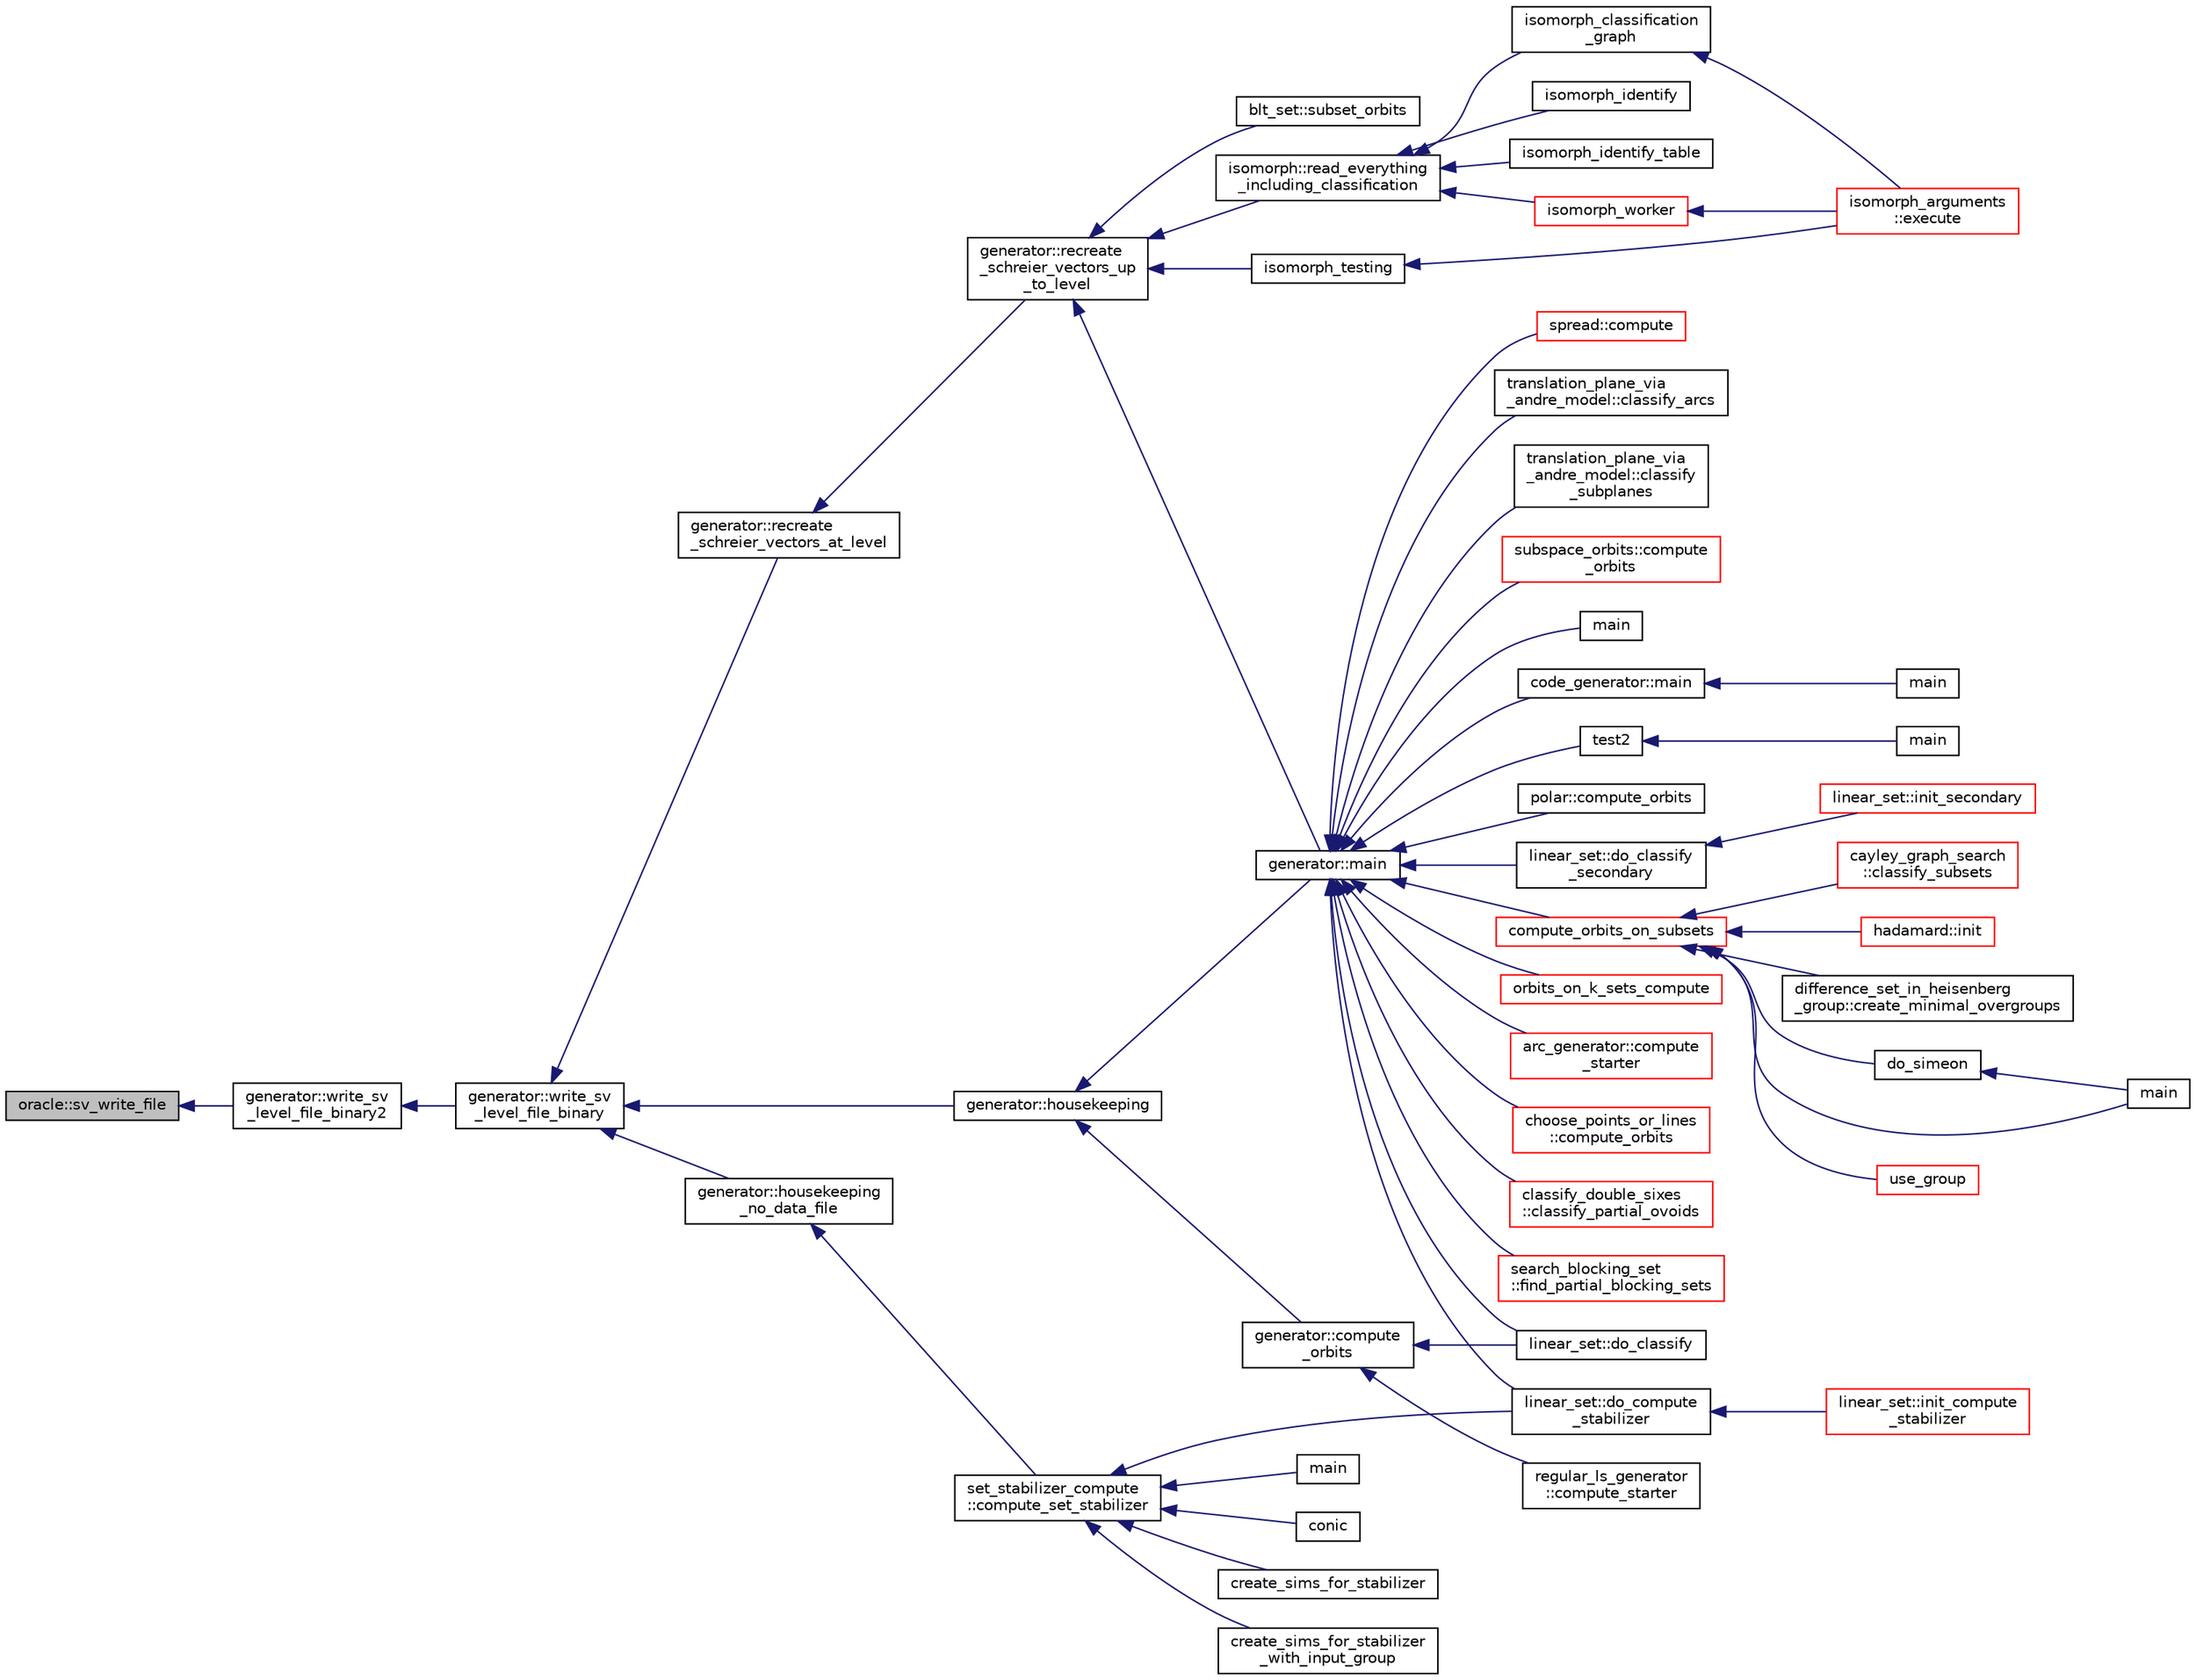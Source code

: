digraph "oracle::sv_write_file"
{
  edge [fontname="Helvetica",fontsize="10",labelfontname="Helvetica",labelfontsize="10"];
  node [fontname="Helvetica",fontsize="10",shape=record];
  rankdir="LR";
  Node9771 [label="oracle::sv_write_file",height=0.2,width=0.4,color="black", fillcolor="grey75", style="filled", fontcolor="black"];
  Node9771 -> Node9772 [dir="back",color="midnightblue",fontsize="10",style="solid",fontname="Helvetica"];
  Node9772 [label="generator::write_sv\l_level_file_binary2",height=0.2,width=0.4,color="black", fillcolor="white", style="filled",URL="$d7/d73/classgenerator.html#aee3610f6c181222f40c5ea0ad941ec2c"];
  Node9772 -> Node9773 [dir="back",color="midnightblue",fontsize="10",style="solid",fontname="Helvetica"];
  Node9773 [label="generator::write_sv\l_level_file_binary",height=0.2,width=0.4,color="black", fillcolor="white", style="filled",URL="$d7/d73/classgenerator.html#ae182254fd2172f14e69dabfd3c63ccdf"];
  Node9773 -> Node9774 [dir="back",color="midnightblue",fontsize="10",style="solid",fontname="Helvetica"];
  Node9774 [label="generator::recreate\l_schreier_vectors_at_level",height=0.2,width=0.4,color="black", fillcolor="white", style="filled",URL="$d7/d73/classgenerator.html#a7d190e196e7c9721c4135f40f01d922f"];
  Node9774 -> Node9775 [dir="back",color="midnightblue",fontsize="10",style="solid",fontname="Helvetica"];
  Node9775 [label="generator::recreate\l_schreier_vectors_up\l_to_level",height=0.2,width=0.4,color="black", fillcolor="white", style="filled",URL="$d7/d73/classgenerator.html#a2ca7599e91bb012d41153aec95f081f7"];
  Node9775 -> Node9776 [dir="back",color="midnightblue",fontsize="10",style="solid",fontname="Helvetica"];
  Node9776 [label="blt_set::subset_orbits",height=0.2,width=0.4,color="black", fillcolor="white", style="filled",URL="$d1/d3d/classblt__set.html#af8f79fc4346244acfa0e2c2d23c36993"];
  Node9775 -> Node9777 [dir="back",color="midnightblue",fontsize="10",style="solid",fontname="Helvetica"];
  Node9777 [label="generator::main",height=0.2,width=0.4,color="black", fillcolor="white", style="filled",URL="$d7/d73/classgenerator.html#a01abff8e9f231bf0d82e2e8e0061f242"];
  Node9777 -> Node9778 [dir="back",color="midnightblue",fontsize="10",style="solid",fontname="Helvetica"];
  Node9778 [label="main",height=0.2,width=0.4,color="black", fillcolor="white", style="filled",URL="$d2/d11/codes_8h.html#a217dbf8b442f20279ea00b898af96f52"];
  Node9777 -> Node9779 [dir="back",color="midnightblue",fontsize="10",style="solid",fontname="Helvetica"];
  Node9779 [label="code_generator::main",height=0.2,width=0.4,color="black", fillcolor="white", style="filled",URL="$db/d37/classcode__generator.html#ab3cf3a306e4032c2b471ac95321c599f"];
  Node9779 -> Node9780 [dir="back",color="midnightblue",fontsize="10",style="solid",fontname="Helvetica"];
  Node9780 [label="main",height=0.2,width=0.4,color="black", fillcolor="white", style="filled",URL="$d4/d4f/codes_8_c.html#a217dbf8b442f20279ea00b898af96f52"];
  Node9777 -> Node9781 [dir="back",color="midnightblue",fontsize="10",style="solid",fontname="Helvetica"];
  Node9781 [label="test2",height=0.2,width=0.4,color="black", fillcolor="white", style="filled",URL="$d9/db0/factor__space_8_c.html#a39d73a812e5fd8f1bc111e948368cb10"];
  Node9781 -> Node9782 [dir="back",color="midnightblue",fontsize="10",style="solid",fontname="Helvetica"];
  Node9782 [label="main",height=0.2,width=0.4,color="black", fillcolor="white", style="filled",URL="$d9/db0/factor__space_8_c.html#a3c04138a5bfe5d72780bb7e82a18e627"];
  Node9777 -> Node9783 [dir="back",color="midnightblue",fontsize="10",style="solid",fontname="Helvetica"];
  Node9783 [label="polar::compute_orbits",height=0.2,width=0.4,color="black", fillcolor="white", style="filled",URL="$da/d1c/classpolar.html#ac4c3c4f95d14c74ff4a3ec3f3479a1da"];
  Node9777 -> Node9784 [dir="back",color="midnightblue",fontsize="10",style="solid",fontname="Helvetica"];
  Node9784 [label="linear_set::do_classify",height=0.2,width=0.4,color="black", fillcolor="white", style="filled",URL="$dd/d86/classlinear__set.html#a3eb2dbce7fa8b71901dfc12f288ddd0c"];
  Node9777 -> Node9785 [dir="back",color="midnightblue",fontsize="10",style="solid",fontname="Helvetica"];
  Node9785 [label="linear_set::do_classify\l_secondary",height=0.2,width=0.4,color="black", fillcolor="white", style="filled",URL="$dd/d86/classlinear__set.html#a47eb7f9995f3343abd3bdfbf9a9a9162"];
  Node9785 -> Node9786 [dir="back",color="midnightblue",fontsize="10",style="solid",fontname="Helvetica"];
  Node9786 [label="linear_set::init_secondary",height=0.2,width=0.4,color="red", fillcolor="white", style="filled",URL="$dd/d86/classlinear__set.html#a7bf8cd7805559b5762921687a7c1ed97"];
  Node9777 -> Node9788 [dir="back",color="midnightblue",fontsize="10",style="solid",fontname="Helvetica"];
  Node9788 [label="linear_set::do_compute\l_stabilizer",height=0.2,width=0.4,color="black", fillcolor="white", style="filled",URL="$dd/d86/classlinear__set.html#ae8f58ded28fb5370f4459cca42b7463b"];
  Node9788 -> Node9789 [dir="back",color="midnightblue",fontsize="10",style="solid",fontname="Helvetica"];
  Node9789 [label="linear_set::init_compute\l_stabilizer",height=0.2,width=0.4,color="red", fillcolor="white", style="filled",URL="$dd/d86/classlinear__set.html#a0cc3eaec1896fdc977b62e94623b055b"];
  Node9777 -> Node9791 [dir="back",color="midnightblue",fontsize="10",style="solid",fontname="Helvetica"];
  Node9791 [label="compute_orbits_on_subsets",height=0.2,width=0.4,color="red", fillcolor="white", style="filled",URL="$d3/d35/snakes__and__ladders__global_8_c.html#af33697aede0480110b1227f727252637"];
  Node9791 -> Node9792 [dir="back",color="midnightblue",fontsize="10",style="solid",fontname="Helvetica"];
  Node9792 [label="cayley_graph_search\l::classify_subsets",height=0.2,width=0.4,color="red", fillcolor="white", style="filled",URL="$de/dae/classcayley__graph__search.html#a4cf8a90752e018a281481ac80ad52c4b"];
  Node9791 -> Node9795 [dir="back",color="midnightblue",fontsize="10",style="solid",fontname="Helvetica"];
  Node9795 [label="hadamard::init",height=0.2,width=0.4,color="red", fillcolor="white", style="filled",URL="$d7/dbb/classhadamard.html#a16af359850b8bdd0d2a73e260d496c33"];
  Node9791 -> Node9797 [dir="back",color="midnightblue",fontsize="10",style="solid",fontname="Helvetica"];
  Node9797 [label="difference_set_in_heisenberg\l_group::create_minimal_overgroups",height=0.2,width=0.4,color="black", fillcolor="white", style="filled",URL="$de/d8a/classdifference__set__in__heisenberg__group.html#a9bde5ad5da3ebaebf98fbfd3e8110b79"];
  Node9791 -> Node9798 [dir="back",color="midnightblue",fontsize="10",style="solid",fontname="Helvetica"];
  Node9798 [label="main",height=0.2,width=0.4,color="black", fillcolor="white", style="filled",URL="$d5/d13/simeon_8_c.html#ae66f6b31b5ad750f1fe042a706a4e3d4"];
  Node9791 -> Node9799 [dir="back",color="midnightblue",fontsize="10",style="solid",fontname="Helvetica"];
  Node9799 [label="do_simeon",height=0.2,width=0.4,color="black", fillcolor="white", style="filled",URL="$d5/d13/simeon_8_c.html#a36cf3f9cb484fa44da7a7dfcbe9385d0"];
  Node9799 -> Node9798 [dir="back",color="midnightblue",fontsize="10",style="solid",fontname="Helvetica"];
  Node9791 -> Node9800 [dir="back",color="midnightblue",fontsize="10",style="solid",fontname="Helvetica"];
  Node9800 [label="use_group",height=0.2,width=0.4,color="red", fillcolor="white", style="filled",URL="$d9/d9f/all__cliques_8_c.html#aba62531e97173264c39afe2c7857af31"];
  Node9777 -> Node9809 [dir="back",color="midnightblue",fontsize="10",style="solid",fontname="Helvetica"];
  Node9809 [label="orbits_on_k_sets_compute",height=0.2,width=0.4,color="red", fillcolor="white", style="filled",URL="$d3/d35/snakes__and__ladders__global_8_c.html#a96743526b15703539d544499276aaa71"];
  Node9777 -> Node9819 [dir="back",color="midnightblue",fontsize="10",style="solid",fontname="Helvetica"];
  Node9819 [label="arc_generator::compute\l_starter",height=0.2,width=0.4,color="red", fillcolor="white", style="filled",URL="$d4/d21/classarc__generator.html#aad1dcec3a1c302e743d574bd1ac857d9"];
  Node9777 -> Node9824 [dir="back",color="midnightblue",fontsize="10",style="solid",fontname="Helvetica"];
  Node9824 [label="choose_points_or_lines\l::compute_orbits",height=0.2,width=0.4,color="red", fillcolor="white", style="filled",URL="$d6/d75/classchoose__points__or__lines.html#adc353e2d41dc8a39563322c8cdd85f61"];
  Node9777 -> Node9826 [dir="back",color="midnightblue",fontsize="10",style="solid",fontname="Helvetica"];
  Node9826 [label="classify_double_sixes\l::classify_partial_ovoids",height=0.2,width=0.4,color="red", fillcolor="white", style="filled",URL="$dd/d23/classclassify__double__sixes.html#a2253fca143a0e8a3e39655eb05668ae9"];
  Node9777 -> Node9828 [dir="back",color="midnightblue",fontsize="10",style="solid",fontname="Helvetica"];
  Node9828 [label="search_blocking_set\l::find_partial_blocking_sets",height=0.2,width=0.4,color="red", fillcolor="white", style="filled",URL="$dc/d36/classsearch__blocking__set.html#ad3fdb3d356db75a02c406bc9d4e9e9b6"];
  Node9777 -> Node9830 [dir="back",color="midnightblue",fontsize="10",style="solid",fontname="Helvetica"];
  Node9830 [label="spread::compute",height=0.2,width=0.4,color="red", fillcolor="white", style="filled",URL="$da/dc1/classspread.html#a9674466d3e03b8dad79882299c638a21"];
  Node9777 -> Node9832 [dir="back",color="midnightblue",fontsize="10",style="solid",fontname="Helvetica"];
  Node9832 [label="translation_plane_via\l_andre_model::classify_arcs",height=0.2,width=0.4,color="black", fillcolor="white", style="filled",URL="$d1/dcc/classtranslation__plane__via__andre__model.html#ac8f002e812a8b152d41e806688601c5e"];
  Node9777 -> Node9833 [dir="back",color="midnightblue",fontsize="10",style="solid",fontname="Helvetica"];
  Node9833 [label="translation_plane_via\l_andre_model::classify\l_subplanes",height=0.2,width=0.4,color="black", fillcolor="white", style="filled",URL="$d1/dcc/classtranslation__plane__via__andre__model.html#a794fefa95f0a7f7b887133375988ee55"];
  Node9777 -> Node9834 [dir="back",color="midnightblue",fontsize="10",style="solid",fontname="Helvetica"];
  Node9834 [label="subspace_orbits::compute\l_orbits",height=0.2,width=0.4,color="red", fillcolor="white", style="filled",URL="$d2/d9f/classsubspace__orbits.html#a2778f8d49cde1675de1ef6acfe180b63"];
  Node9775 -> Node9836 [dir="back",color="midnightblue",fontsize="10",style="solid",fontname="Helvetica"];
  Node9836 [label="isomorph::read_everything\l_including_classification",height=0.2,width=0.4,color="black", fillcolor="white", style="filled",URL="$d3/d5f/classisomorph.html#aa6a56e4522d3133a6ea65c9ac6de3924"];
  Node9836 -> Node9837 [dir="back",color="midnightblue",fontsize="10",style="solid",fontname="Helvetica"];
  Node9837 [label="isomorph_classification\l_graph",height=0.2,width=0.4,color="black", fillcolor="white", style="filled",URL="$d4/d7e/isomorph__global_8_c.html#a027e803e6cab7af4c400a71663bf4715"];
  Node9837 -> Node9816 [dir="back",color="midnightblue",fontsize="10",style="solid",fontname="Helvetica"];
  Node9816 [label="isomorph_arguments\l::execute",height=0.2,width=0.4,color="red", fillcolor="white", style="filled",URL="$d5/de4/classisomorph__arguments.html#aa85e472d14906abdd5672dc66027583e"];
  Node9836 -> Node9838 [dir="back",color="midnightblue",fontsize="10",style="solid",fontname="Helvetica"];
  Node9838 [label="isomorph_identify",height=0.2,width=0.4,color="black", fillcolor="white", style="filled",URL="$d4/d7e/isomorph__global_8_c.html#aa0fe57c73d5668eee10a6022ada7f6a3"];
  Node9836 -> Node9839 [dir="back",color="midnightblue",fontsize="10",style="solid",fontname="Helvetica"];
  Node9839 [label="isomorph_identify_table",height=0.2,width=0.4,color="black", fillcolor="white", style="filled",URL="$d4/d7e/isomorph__global_8_c.html#a9fd19ea945561cf2a6bb5c72dd4b1cb2"];
  Node9836 -> Node9840 [dir="back",color="midnightblue",fontsize="10",style="solid",fontname="Helvetica"];
  Node9840 [label="isomorph_worker",height=0.2,width=0.4,color="red", fillcolor="white", style="filled",URL="$d4/d7e/isomorph__global_8_c.html#ace3bb6ec719b02a35534309d4d3fe99a"];
  Node9840 -> Node9816 [dir="back",color="midnightblue",fontsize="10",style="solid",fontname="Helvetica"];
  Node9775 -> Node9841 [dir="back",color="midnightblue",fontsize="10",style="solid",fontname="Helvetica"];
  Node9841 [label="isomorph_testing",height=0.2,width=0.4,color="black", fillcolor="white", style="filled",URL="$d4/d7e/isomorph__global_8_c.html#a5a73cbe9f89c4727f086482ee2d238f9"];
  Node9841 -> Node9816 [dir="back",color="midnightblue",fontsize="10",style="solid",fontname="Helvetica"];
  Node9773 -> Node9842 [dir="back",color="midnightblue",fontsize="10",style="solid",fontname="Helvetica"];
  Node9842 [label="generator::housekeeping",height=0.2,width=0.4,color="black", fillcolor="white", style="filled",URL="$d7/d73/classgenerator.html#aaf2bd92e8f74eb9fbc3244a6dde6f78c"];
  Node9842 -> Node9843 [dir="back",color="midnightblue",fontsize="10",style="solid",fontname="Helvetica"];
  Node9843 [label="generator::compute\l_orbits",height=0.2,width=0.4,color="black", fillcolor="white", style="filled",URL="$d7/d73/classgenerator.html#a23989bc20ecaaed39c4119c758367f40"];
  Node9843 -> Node9844 [dir="back",color="midnightblue",fontsize="10",style="solid",fontname="Helvetica"];
  Node9844 [label="regular_ls_generator\l::compute_starter",height=0.2,width=0.4,color="black", fillcolor="white", style="filled",URL="$d2/dd8/classregular__ls__generator.html#aa38907741058694a73194b02ceb4a53d"];
  Node9843 -> Node9784 [dir="back",color="midnightblue",fontsize="10",style="solid",fontname="Helvetica"];
  Node9842 -> Node9777 [dir="back",color="midnightblue",fontsize="10",style="solid",fontname="Helvetica"];
  Node9773 -> Node9845 [dir="back",color="midnightblue",fontsize="10",style="solid",fontname="Helvetica"];
  Node9845 [label="generator::housekeeping\l_no_data_file",height=0.2,width=0.4,color="black", fillcolor="white", style="filled",URL="$d7/d73/classgenerator.html#a6c09d8dc65abd5c79f3310e8293a56d8"];
  Node9845 -> Node9846 [dir="back",color="midnightblue",fontsize="10",style="solid",fontname="Helvetica"];
  Node9846 [label="set_stabilizer_compute\l::compute_set_stabilizer",height=0.2,width=0.4,color="black", fillcolor="white", style="filled",URL="$d8/dc6/classset__stabilizer__compute.html#ad4f92074322e98c7cd0ed5d4f8486b76"];
  Node9846 -> Node9847 [dir="back",color="midnightblue",fontsize="10",style="solid",fontname="Helvetica"];
  Node9847 [label="main",height=0.2,width=0.4,color="black", fillcolor="white", style="filled",URL="$db/d67/test__hyperoval_8_c.html#a3c04138a5bfe5d72780bb7e82a18e627"];
  Node9846 -> Node9848 [dir="back",color="midnightblue",fontsize="10",style="solid",fontname="Helvetica"];
  Node9848 [label="conic",height=0.2,width=0.4,color="black", fillcolor="white", style="filled",URL="$d4/de8/conic_8_c.html#a96def9474b981a9d5831a9b48d85d652"];
  Node9846 -> Node9788 [dir="back",color="midnightblue",fontsize="10",style="solid",fontname="Helvetica"];
  Node9846 -> Node9849 [dir="back",color="midnightblue",fontsize="10",style="solid",fontname="Helvetica"];
  Node9849 [label="create_sims_for_stabilizer",height=0.2,width=0.4,color="black", fillcolor="white", style="filled",URL="$d0/d76/tl__algebra__and__number__theory_8h.html#af2c67d225072549409be710ac3cd30f8"];
  Node9846 -> Node9850 [dir="back",color="midnightblue",fontsize="10",style="solid",fontname="Helvetica"];
  Node9850 [label="create_sims_for_stabilizer\l_with_input_group",height=0.2,width=0.4,color="black", fillcolor="white", style="filled",URL="$d0/d76/tl__algebra__and__number__theory_8h.html#af5482567a8d6ba5c2fe593bf6f7f9a0f"];
}
